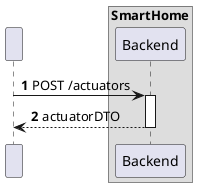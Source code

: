 @startuml
'https://plantuml.com/sequence-diagram
!pragma layout smetana

autonumber


participant " " as HTTP

box "SmartHome"
    participant "Backend" as BE

end box

HTTP -> BE : POST /actuators
activate BE

BE --> HTTP : actuatorDTO
deactivate BE




@enduml